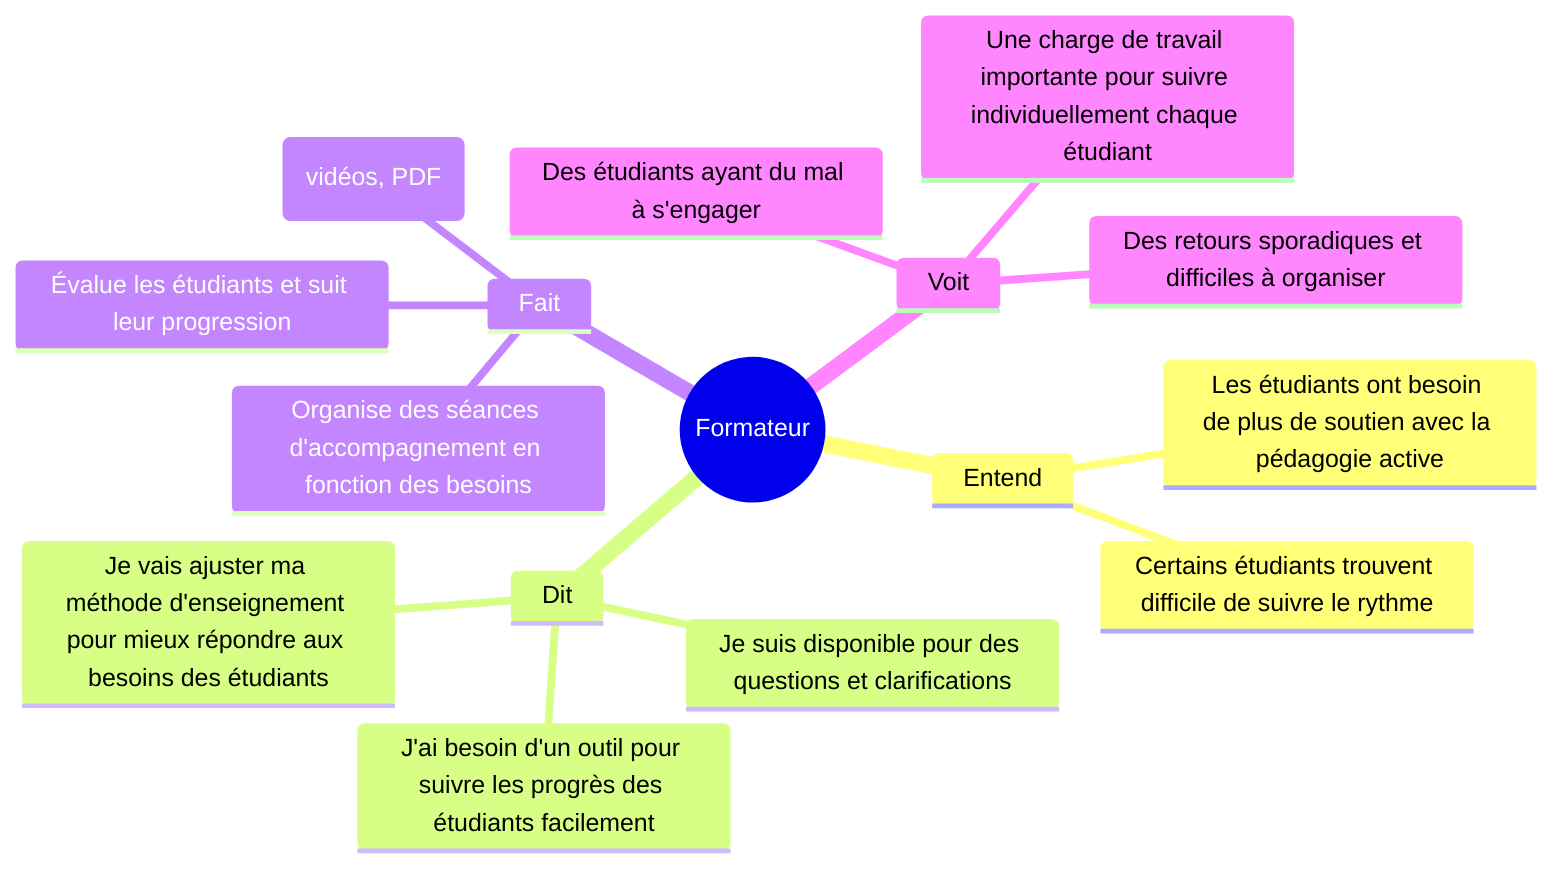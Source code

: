 mindmap
  root((Formateur))
    Entend
      Les étudiants ont besoin de plus de soutien avec la pédagogie active
      Certains étudiants trouvent difficile de suivre le rythme
    Dit
      Je vais ajuster ma méthode d'enseignement pour mieux répondre aux besoins des étudiants
      J'ai besoin d'un outil pour suivre les progrès des étudiants facilement
      Je suis disponible pour des questions et clarifications
    Fait
      Crée et partage des ressources pédagogiques (vidéos, PDF)
      Évalue les étudiants et suit leur progression
      Organise des séances d'accompagnement en fonction des besoins
    Voit
      Des étudiants ayant du mal à s'engager
      Des retours sporadiques et difficiles à organiser
      Une charge de travail importante pour suivre individuellement chaque étudiant